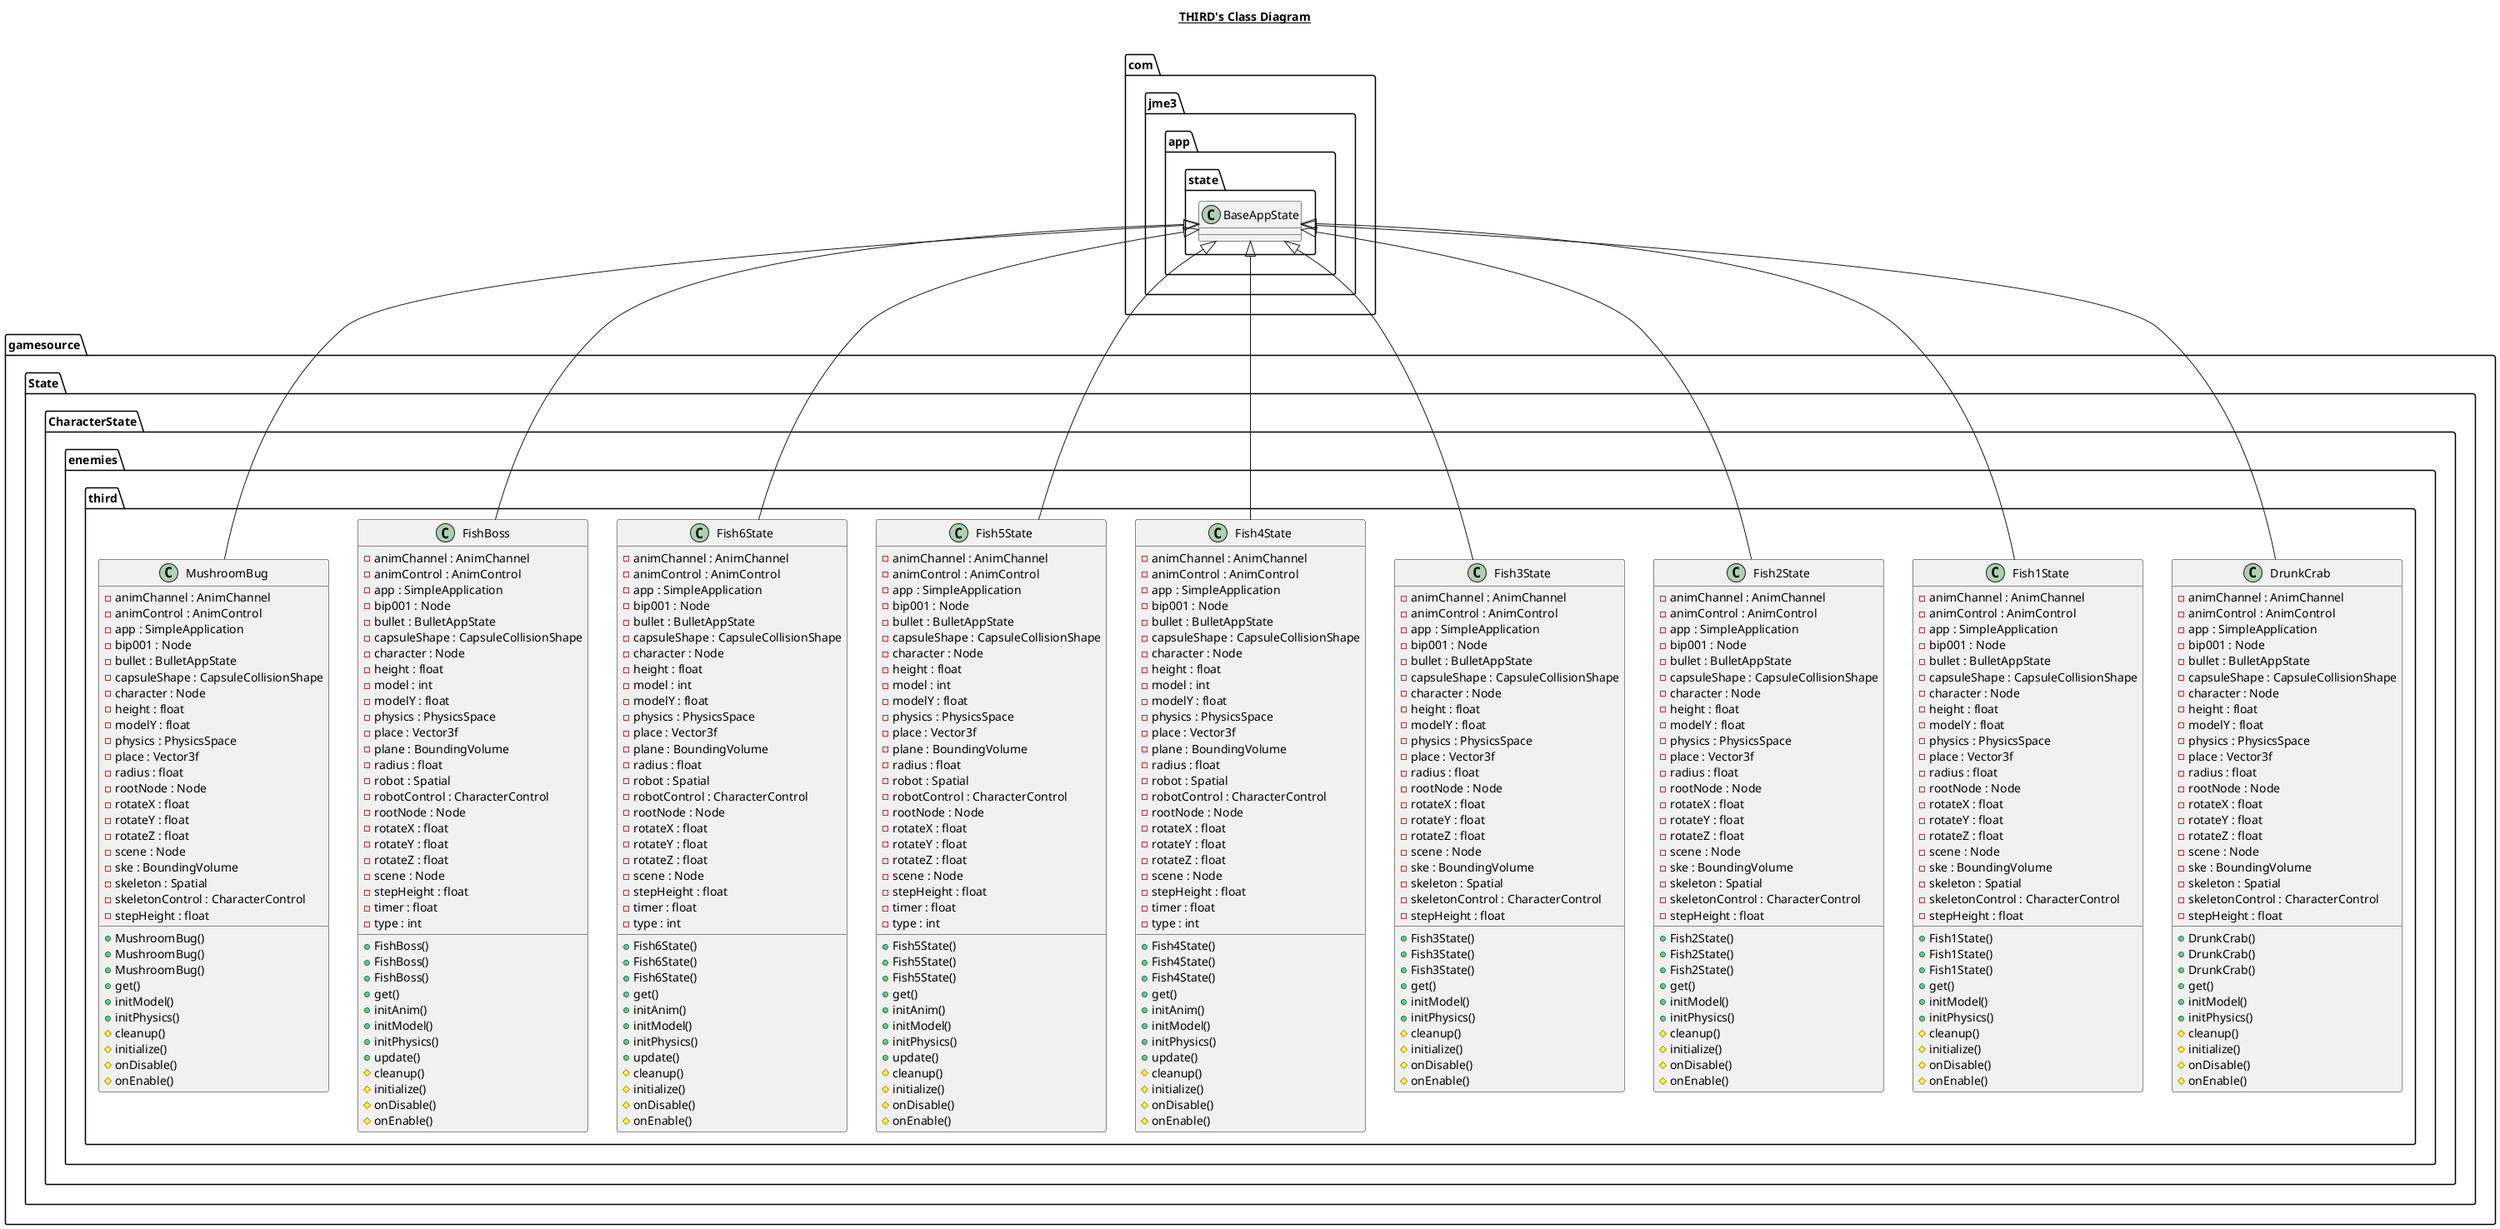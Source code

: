 @startuml

title __THIRD's Class Diagram__\n

  namespace gamesource {
    namespace State {
      namespace CharacterState {
        namespace enemies {
          namespace third {
            class gamesource.State.CharacterState.enemies.third.DrunkCrab {
                - animChannel : AnimChannel
                - animControl : AnimControl
                - app : SimpleApplication
                - bip001 : Node
                - bullet : BulletAppState
                - capsuleShape : CapsuleCollisionShape
                - character : Node
                - height : float
                - modelY : float
                - physics : PhysicsSpace
                - place : Vector3f
                - radius : float
                - rootNode : Node
                - rotateX : float
                - rotateY : float
                - rotateZ : float
                - scene : Node
                - ske : BoundingVolume
                - skeleton : Spatial
                - skeletonControl : CharacterControl
                - stepHeight : float
                + DrunkCrab()
                + DrunkCrab()
                + DrunkCrab()
                + get()
                + initModel()
                + initPhysics()
                # cleanup()
                # initialize()
                # onDisable()
                # onEnable()
            }
          }
        }
      }
    }
  }
  

  namespace gamesource {
    namespace State {
      namespace CharacterState {
        namespace enemies {
          namespace third {
            class gamesource.State.CharacterState.enemies.third.Fish1State {
                - animChannel : AnimChannel
                - animControl : AnimControl
                - app : SimpleApplication
                - bip001 : Node
                - bullet : BulletAppState
                - capsuleShape : CapsuleCollisionShape
                - character : Node
                - height : float
                - modelY : float
                - physics : PhysicsSpace
                - place : Vector3f
                - radius : float
                - rootNode : Node
                - rotateX : float
                - rotateY : float
                - rotateZ : float
                - scene : Node
                - ske : BoundingVolume
                - skeleton : Spatial
                - skeletonControl : CharacterControl
                - stepHeight : float
                + Fish1State()
                + Fish1State()
                + Fish1State()
                + get()
                + initModel()
                + initPhysics()
                # cleanup()
                # initialize()
                # onDisable()
                # onEnable()
            }
          }
        }
      }
    }
  }
  

  namespace gamesource {
    namespace State {
      namespace CharacterState {
        namespace enemies {
          namespace third {
            class gamesource.State.CharacterState.enemies.third.Fish2State {
                - animChannel : AnimChannel
                - animControl : AnimControl
                - app : SimpleApplication
                - bip001 : Node
                - bullet : BulletAppState
                - capsuleShape : CapsuleCollisionShape
                - character : Node
                - height : float
                - modelY : float
                - physics : PhysicsSpace
                - place : Vector3f
                - radius : float
                - rootNode : Node
                - rotateX : float
                - rotateY : float
                - rotateZ : float
                - scene : Node
                - ske : BoundingVolume
                - skeleton : Spatial
                - skeletonControl : CharacterControl
                - stepHeight : float
                + Fish2State()
                + Fish2State()
                + Fish2State()
                + get()
                + initModel()
                + initPhysics()
                # cleanup()
                # initialize()
                # onDisable()
                # onEnable()
            }
          }
        }
      }
    }
  }
  

  namespace gamesource {
    namespace State {
      namespace CharacterState {
        namespace enemies {
          namespace third {
            class gamesource.State.CharacterState.enemies.third.Fish3State {
                - animChannel : AnimChannel
                - animControl : AnimControl
                - app : SimpleApplication
                - bip001 : Node
                - bullet : BulletAppState
                - capsuleShape : CapsuleCollisionShape
                - character : Node
                - height : float
                - modelY : float
                - physics : PhysicsSpace
                - place : Vector3f
                - radius : float
                - rootNode : Node
                - rotateX : float
                - rotateY : float
                - rotateZ : float
                - scene : Node
                - ske : BoundingVolume
                - skeleton : Spatial
                - skeletonControl : CharacterControl
                - stepHeight : float
                + Fish3State()
                + Fish3State()
                + Fish3State()
                + get()
                + initModel()
                + initPhysics()
                # cleanup()
                # initialize()
                # onDisable()
                # onEnable()
            }
          }
        }
      }
    }
  }
  

  namespace gamesource {
    namespace State {
      namespace CharacterState {
        namespace enemies {
          namespace third {
            class gamesource.State.CharacterState.enemies.third.Fish4State {
                - animChannel : AnimChannel
                - animControl : AnimControl
                - app : SimpleApplication
                - bip001 : Node
                - bullet : BulletAppState
                - capsuleShape : CapsuleCollisionShape
                - character : Node
                - height : float
                - model : int
                - modelY : float
                - physics : PhysicsSpace
                - place : Vector3f
                - plane : BoundingVolume
                - radius : float
                - robot : Spatial
                - robotControl : CharacterControl
                - rootNode : Node
                - rotateX : float
                - rotateY : float
                - rotateZ : float
                - scene : Node
                - stepHeight : float
                - timer : float
                - type : int
                + Fish4State()
                + Fish4State()
                + Fish4State()
                + get()
                + initAnim()
                + initModel()
                + initPhysics()
                + update()
                # cleanup()
                # initialize()
                # onDisable()
                # onEnable()
            }
          }
        }
      }
    }
  }
  

  namespace gamesource {
    namespace State {
      namespace CharacterState {
        namespace enemies {
          namespace third {
            class gamesource.State.CharacterState.enemies.third.Fish5State {
                - animChannel : AnimChannel
                - animControl : AnimControl
                - app : SimpleApplication
                - bip001 : Node
                - bullet : BulletAppState
                - capsuleShape : CapsuleCollisionShape
                - character : Node
                - height : float
                - model : int
                - modelY : float
                - physics : PhysicsSpace
                - place : Vector3f
                - plane : BoundingVolume
                - radius : float
                - robot : Spatial
                - robotControl : CharacterControl
                - rootNode : Node
                - rotateX : float
                - rotateY : float
                - rotateZ : float
                - scene : Node
                - stepHeight : float
                - timer : float
                - type : int
                + Fish5State()
                + Fish5State()
                + Fish5State()
                + get()
                + initAnim()
                + initModel()
                + initPhysics()
                + update()
                # cleanup()
                # initialize()
                # onDisable()
                # onEnable()
            }
          }
        }
      }
    }
  }
  

  namespace gamesource {
    namespace State {
      namespace CharacterState {
        namespace enemies {
          namespace third {
            class gamesource.State.CharacterState.enemies.third.Fish6State {
                - animChannel : AnimChannel
                - animControl : AnimControl
                - app : SimpleApplication
                - bip001 : Node
                - bullet : BulletAppState
                - capsuleShape : CapsuleCollisionShape
                - character : Node
                - height : float
                - model : int
                - modelY : float
                - physics : PhysicsSpace
                - place : Vector3f
                - plane : BoundingVolume
                - radius : float
                - robot : Spatial
                - robotControl : CharacterControl
                - rootNode : Node
                - rotateX : float
                - rotateY : float
                - rotateZ : float
                - scene : Node
                - stepHeight : float
                - timer : float
                - type : int
                + Fish6State()
                + Fish6State()
                + Fish6State()
                + get()
                + initAnim()
                + initModel()
                + initPhysics()
                + update()
                # cleanup()
                # initialize()
                # onDisable()
                # onEnable()
            }
          }
        }
      }
    }
  }
  

  namespace gamesource {
    namespace State {
      namespace CharacterState {
        namespace enemies {
          namespace third {
            class gamesource.State.CharacterState.enemies.third.FishBoss {
                - animChannel : AnimChannel
                - animControl : AnimControl
                - app : SimpleApplication
                - bip001 : Node
                - bullet : BulletAppState
                - capsuleShape : CapsuleCollisionShape
                - character : Node
                - height : float
                - model : int
                - modelY : float
                - physics : PhysicsSpace
                - place : Vector3f
                - plane : BoundingVolume
                - radius : float
                - robot : Spatial
                - robotControl : CharacterControl
                - rootNode : Node
                - rotateX : float
                - rotateY : float
                - rotateZ : float
                - scene : Node
                - stepHeight : float
                - timer : float
                - type : int
                + FishBoss()
                + FishBoss()
                + FishBoss()
                + get()
                + initAnim()
                + initModel()
                + initPhysics()
                + update()
                # cleanup()
                # initialize()
                # onDisable()
                # onEnable()
            }
          }
        }
      }
    }
  }
  

  namespace gamesource {
    namespace State {
      namespace CharacterState {
        namespace enemies {
          namespace third {
            class gamesource.State.CharacterState.enemies.third.MushroomBug {
                - animChannel : AnimChannel
                - animControl : AnimControl
                - app : SimpleApplication
                - bip001 : Node
                - bullet : BulletAppState
                - capsuleShape : CapsuleCollisionShape
                - character : Node
                - height : float
                - modelY : float
                - physics : PhysicsSpace
                - place : Vector3f
                - radius : float
                - rootNode : Node
                - rotateX : float
                - rotateY : float
                - rotateZ : float
                - scene : Node
                - ske : BoundingVolume
                - skeleton : Spatial
                - skeletonControl : CharacterControl
                - stepHeight : float
                + MushroomBug()
                + MushroomBug()
                + MushroomBug()
                + get()
                + initModel()
                + initPhysics()
                # cleanup()
                # initialize()
                # onDisable()
                # onEnable()
            }
          }
        }
      }
    }
  }
  

  gamesource.State.CharacterState.enemies.third.DrunkCrab -up-|> com.jme3.app.state.BaseAppState
  gamesource.State.CharacterState.enemies.third.Fish1State -up-|> com.jme3.app.state.BaseAppState
  gamesource.State.CharacterState.enemies.third.Fish2State -up-|> com.jme3.app.state.BaseAppState
  gamesource.State.CharacterState.enemies.third.Fish3State -up-|> com.jme3.app.state.BaseAppState
  gamesource.State.CharacterState.enemies.third.Fish4State -up-|> com.jme3.app.state.BaseAppState
  gamesource.State.CharacterState.enemies.third.Fish5State -up-|> com.jme3.app.state.BaseAppState
  gamesource.State.CharacterState.enemies.third.Fish6State -up-|> com.jme3.app.state.BaseAppState
  gamesource.State.CharacterState.enemies.third.FishBoss -up-|> com.jme3.app.state.BaseAppState
  gamesource.State.CharacterState.enemies.third.MushroomBug -up-|> com.jme3.app.state.BaseAppState




@enduml
